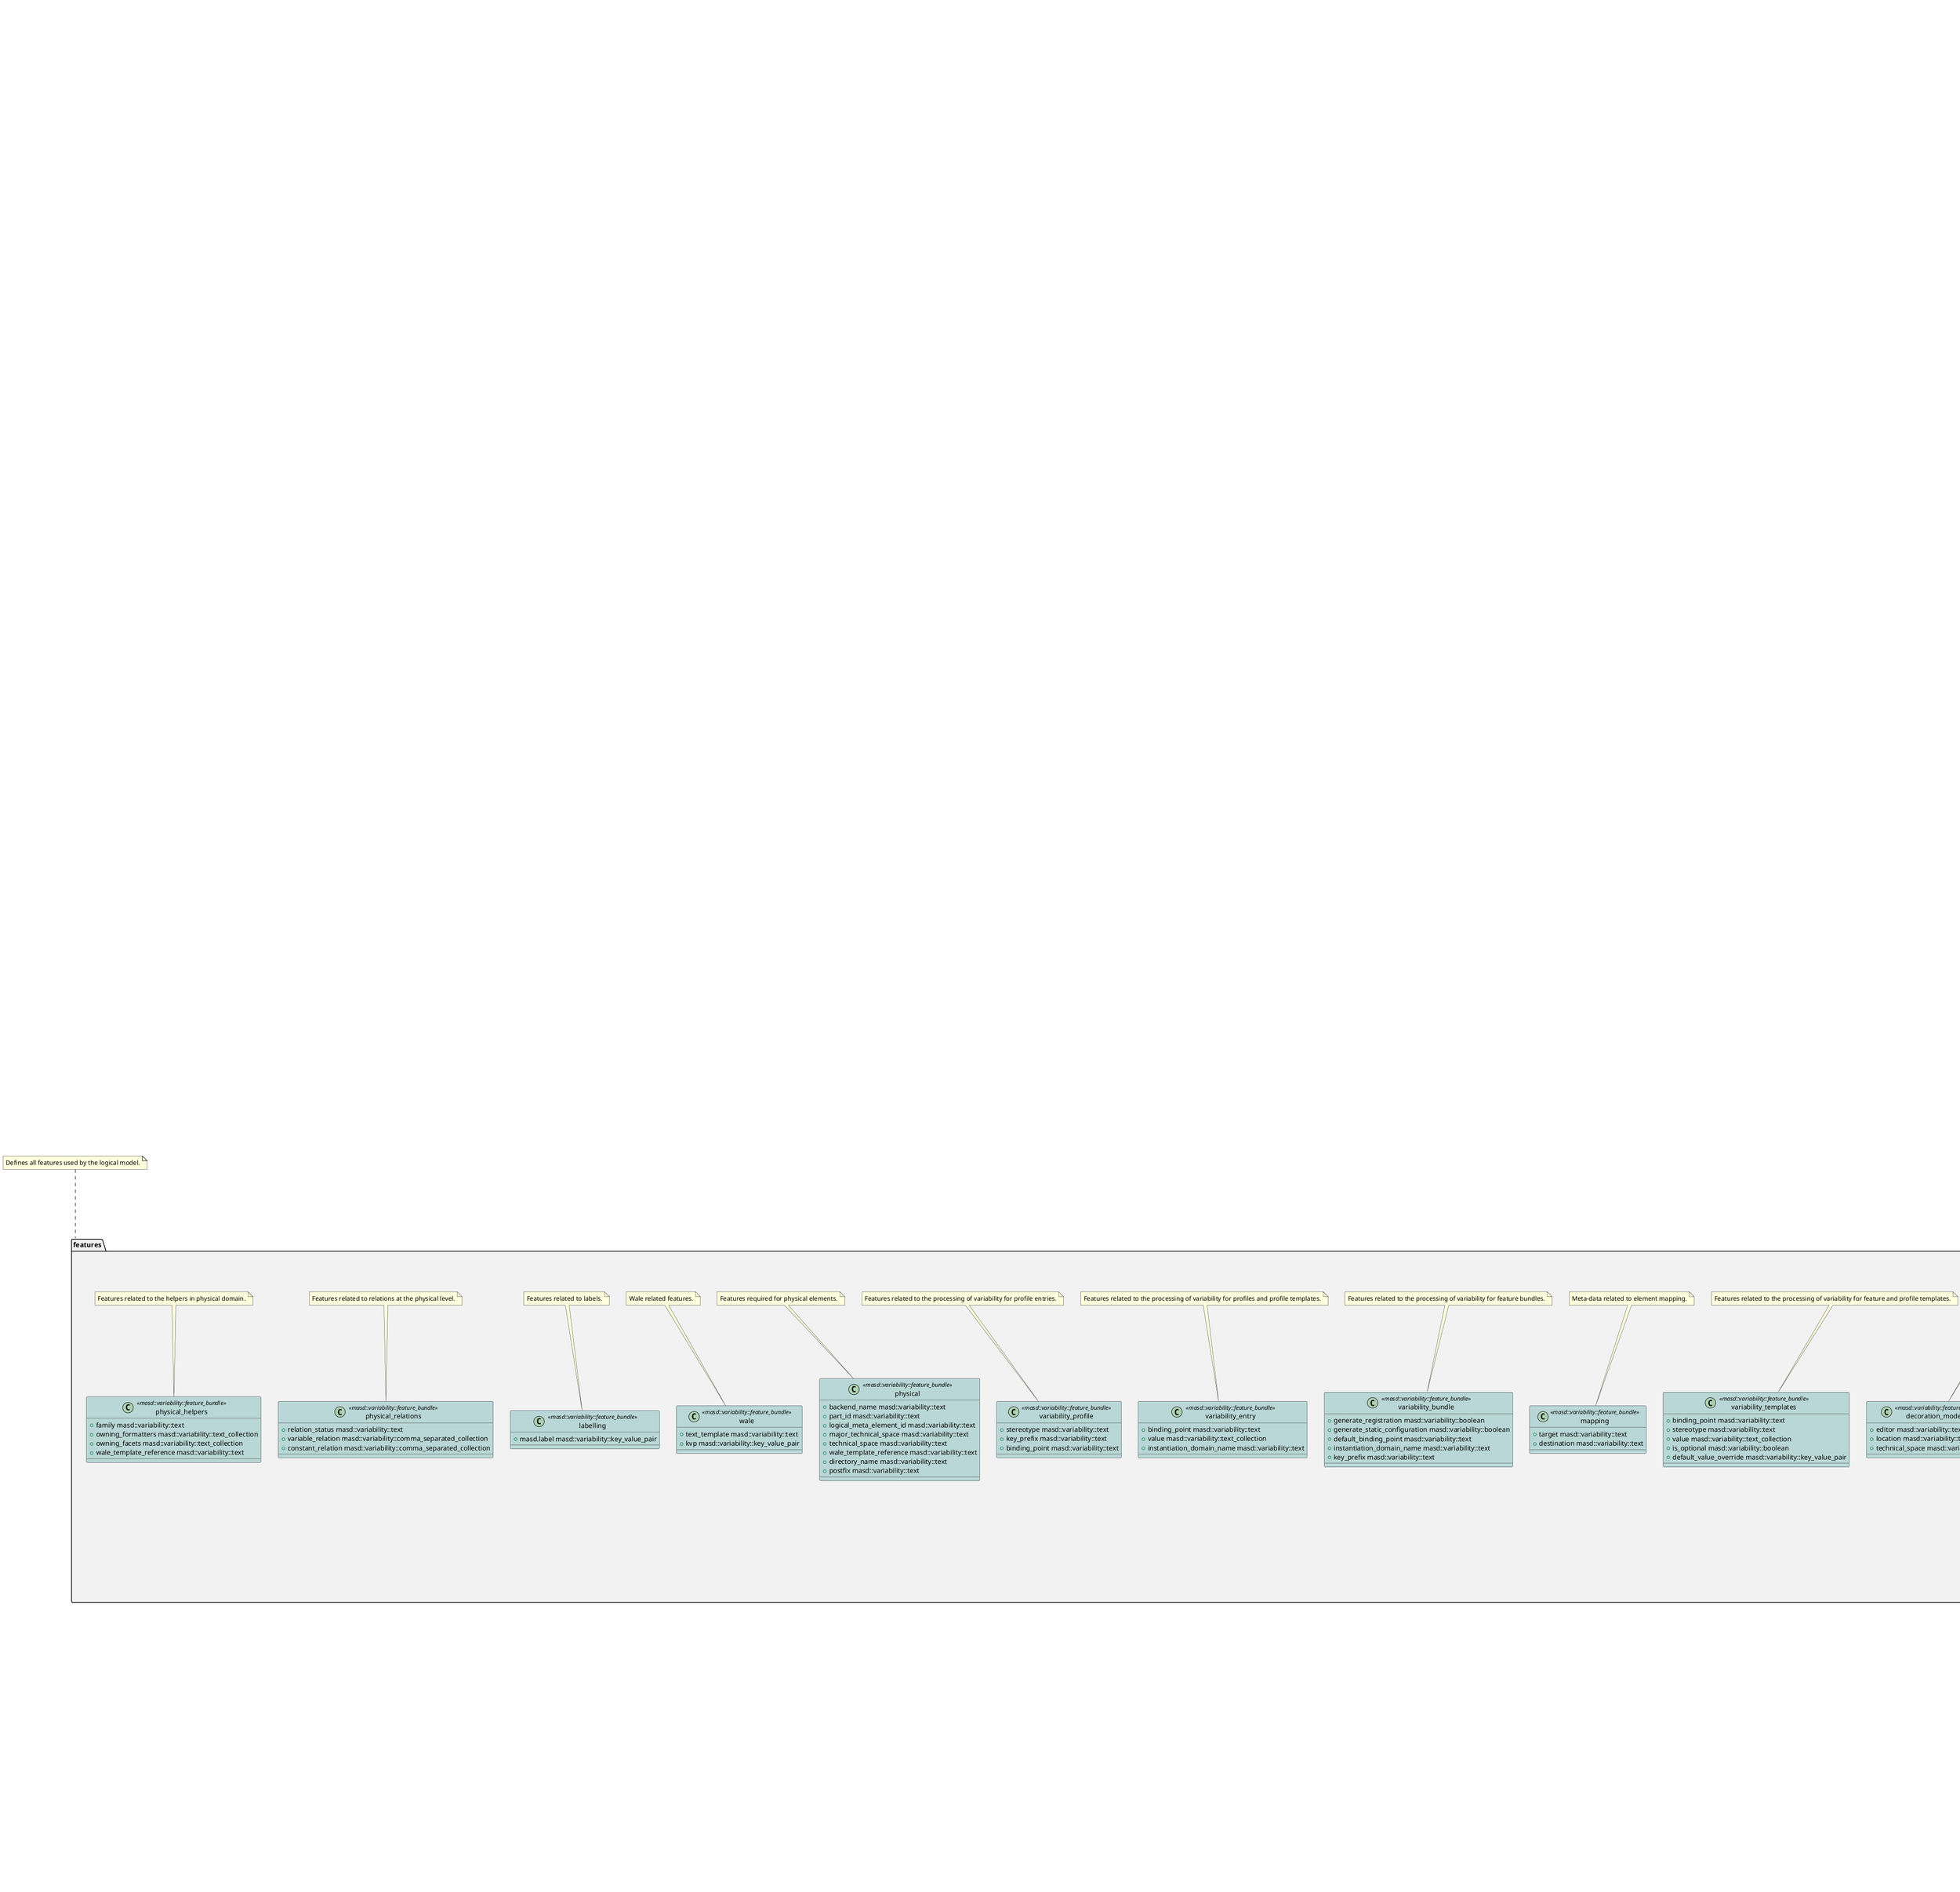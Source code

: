 @startuml
set namespaceSeparator ::
note as N1
The logcal model defines the core entities that live in the logical dimension of
MASD's conceptual model.

@section logical_0 Overview

The logical model strives to provide a technical-space agnostic element
representation, designed for code generation. Codec models are obtained via
frontends and transformed into "bare" logical models, at which point they can
enter its pipeline. Within it, they are processed until they form a cohesive
whole. They are then in a suitable state for code generation.

@section asset_1 Mission

The objectives of the logical model are:

- to represent all high-level entities that exist across a number of technical
  spaces used in software engineering. These entities are not necessarily
  limited to programming entities, though, of course, these form the core set of
  elements we're interested in. Additional entities such as build sytems and
  high-level patterns such as GoF and others are also captured.
- to provide the tooling required to combine multiple models together into a
  bigger model - called the merged model.
- to ensure the consistency of the merged model via validation rules (such as
  verifying that all types have a definitions, etc.).

UML representation:

\image html dogen.logical/modeling/dogen.logical.svg
end note

namespace entities #F2F2F2 {
    class attribute <<Documentable, Configurable, Nameable, Stereotypable>> #F7E5FF {
        +{field} unparsed_type std::string
        +{field} parsed_type identification::entities::logical_name_tree
        +{field} is_immutable bool
        +{field} is_fluent bool
        +{field} orm_properties boost::optional<orm::attribute_properties>
        +{field} member_variable_name std::string
        +{field} getter_setter_name std::string
    }

    note top of  attribute
        Represents an attribute in an object.
    end note

    class Nameable <<masd::object_template>> #E3B6F6 {
        +{field} name identification::entities::logical_name
    }

    note top of  Nameable
        Ability to have a name.
    end note

    class Documentable <<masd::object_template>> #E3B6F6 {
        +{field} documentation std::string
    }

    note top of  Documentable
        Ability to provide documentation.
    end note

    class Provenance <<masd::object_template>> #E3B6F6 {
        +{field} provenance identification::entities::codec_provenance
    }

    note top of  Provenance
        Details of the origin of this model element.
    end note

    class Containable <<masd::object_template>> #E3B6F6 {
        +{field} contained_by identification::entities::logical_id
        +{field} in_global_module bool
    }

    note top of  Containable
        The ability to be contained inside a module.
    end note

    class Stereotypable <<masd::object_template>> #E3B6F6 {
        +{field} stereotypes stereotypes
    }

    class MetaNameable <<masd::object_template>> #E3B6F6 {
        +{field} meta_name identification::entities::logical_meta_name
    }

    note top of  MetaNameable
        Ability to have a meta-name.
    end note

    class TechnicalSpaceRelationship <<masd::object_template>> #E3B6F6 {
        +{field} intrinsic_technical_space identification::entities::technical_space
    }

    class Configurable <<masd::object_template>> #E3B6F6 {
        +{field} configuration boost::shared_ptr<variability::entities::configuration>
    }

    note top of  Configurable
        Ability to have meta-data associated.
    end note

    class Labelable <<masd::object_template>> #E3B6F6 {
        +{field} labels std::list<identification::entities::label>
    }

    note top of  Labelable
        The ability to attach labels to an element.
    end note

    class Generatable <<masd::object_template>> #E3B6F6 {
        +{field} generability_status generability_status
    }

    class Element <<masd::object_template>> #E3B6F6 {
    }

    entities::Nameable <|-- entities::Element
    entities::Documentable <|-- entities::Element
    entities::Provenance <|-- entities::Element
    entities::Containable <|-- entities::Element
    entities::Stereotypable <|-- entities::Element
    entities::MetaNameable <|-- entities::Element
    entities::TechnicalSpaceRelationship <|-- entities::Element
    entities::Configurable <|-- entities::Element
    entities::Labelable <|-- entities::Element
    entities::Generatable <|-- entities::Element
    note top of  Element
        A unit of coding that can be code generated.

We define the Element object template purely to make our life easier
when creating the element class. It is not required for any other
purpose.
    end note

    class Stateful <<masd::object_template>> #E3B6F6 {
        +{field} all_attributes std::list<attribute>
        +{field} local_attributes std::list<attribute>
        +{field} inherited_attributes std::unordered_map<identification::entities::logical_name, std::list<attribute>>
        +{field} is_immutable bool
        +{field} is_fluent bool
    }

    note top of  Stateful
        Ability to have a state.
    end note

    class element <<masd::visitable, Element>> #F7E5FF {
        +{field} decoration std::unordered_map<identification::entities::technical_space, boost::optional<decoration::element_properties>>
        +{field} helper_properties std::list<helper_properties>
    }

    note top of  element
        Represents a generic logical construct.

An element is anything of interest in a problem domain which needs to be
expressed in code generation. It covers both types (objects, enumerations, etc),
meta-types (object templates) and non-types (modules and backend specific entities).
    end note

    class model <<Nameable, MetaNameable, Provenance>> #F7E5FF {
        +{field} references std::unordered_map<identification::entities::logical_name, identification::entities::model_type>
        +{field} leaves std::unordered_set<identification::entities::logical_name>
        +{field} root_module boost::shared_ptr<structural::module>
        +{field} input_technical_space identification::entities::technical_space
        +{field} output_technical_spaces std::list<identification::entities::technical_space>
        +{field} all_technical_spaces std::unordered_set<identification::entities::technical_space>
        +{field} orm_properties boost::optional<orm::model_properties>
        +{field} structural_elements structural::element_repository
        +{field} decoration_elements decoration::element_repository
        +{field} variability_elements variability::element_repository
        +{field} mapping_elements mapping::element_repository
        +{field} templating_elements templating::element_repository
        +{field} serialization_elements serialization::element_repository
        +{field} visual_studio_elements visual_studio::element_repository
        +{field} orm_elements orm::element_repository
        +{field} build_elements build::element_repository
        +{field} physical_elements physical::element_repository
        +{field} meta_names std::unordered_map<identification::entities::logical_meta_id, identification::entities::logical_meta_name>
        +{field} streaming_properties std::unordered_map<identification::entities::logical_id, streaming_properties>
        +{field} technical_space_version identification::entities::technical_space_version
        +{field} aspect_properties std::unordered_map<identification::entities::logical_id, aspect_properties>
        +{field} assistant_properties std::unordered_map<identification::entities::logical_id, assistant_properties>
    }

    note top of  model
        Intermediate representation of a masd model.
    end note

    class elements_traversal <<dogen::handcrafted::typeable::header_only>> #FFFACD {
    }

    class TraversalVisitor <<masd::object_template>> #E3B6F6 {
    }

    class Visitable <<masd::object_template>> #E3B6F6 {
        +{field} base_visitor boost::optional<identification::entities::logical_name>
        +{field} derived_visitor boost::optional<identification::entities::logical_name>
        +{field} is_visitation_root bool
        +{field} is_visitation_leaf bool
    }

    note top of  Visitable
        The ability to handle visitation.
    end note

    class Associatable <<masd::object_template>> #E3B6F6 {
        +{field} transparent_associations std::list<identification::entities::logical_name>
        +{field} opaque_associations std::list<identification::entities::logical_name>
        +{field} associative_container_keys std::list<identification::entities::logical_name>
        +{field} manual_associations manual_associations
    }

    note top of  Associatable
        The element has the ability to associate itself with other elements.
    end note

    class Generalizable <<masd::object_template>> #E3B6F6 {
        +{field} is_parent bool
        +{field} is_child bool
        +{field} is_leaf bool
        +{field} is_final bool
        +{field} is_final_requested boost::optional<bool>
        +{field} is_abstract bool
        +{field} in_inheritance_relationship bool
        +{field} root_parents std::list<identification::entities::logical_name>
        +{field} parents std::list<identification::entities::logical_name>
        +{field} leaves std::list<identification::entities::logical_name>
        +{field} type_registrar boost::optional<identification::entities::logical_name>
    }

    note top of  Generalizable
        The element has the ability to be part of a generalization relationship.
    end note

    class Relatable <<masd::object_template>> #E3B6F6 {
    }

    entities::Containable <|-- entities::Relatable
    entities::Visitable <|-- entities::Relatable
    entities::Associatable <|-- entities::Relatable
    entities::Generalizable <|-- entities::Relatable
    note top of  Relatable
        Element has the ability to have relationships with other elements.
    end note

    class manual_associations #F7E5FF {
        +{field} aggregation std::list<identification::entities::logical_name>
        +{field} composition std::list<identification::entities::logical_name>
        +{field} association std::list<identification::entities::logical_name>
    }

    note top of  manual_associations
        Stores the set of associations between this element and other elements of this
model. These have been added manually to the model.
    end note

    class Parameterisable <<masd::object_template>> #E3B6F6 {
        +{field} type_parameters type_parameters
    }

    class type_parameters #F7E5FF {
        +{field} variable_number_of_parameters bool
        +{field} count unsigned int
        +{field} always_in_heap bool
    }

    enum static_stereotypes <<masd::enumeration>> #F2DAFD {
        +{field} fluent
        +{field} immutable
        +{field} visitable
        +{field} structural_object
        +{field} structural_object_template
        +{field} structural_exception
        +{field} structural_primitive
        +{field} structural_enumeration
        +{field} structural_module
        +{field} structural_builtin
        +{field} structural_entry_point
        +{field} structural_assistant
        +{field} orm_object
        +{field} orm_value
        +{field} decoration_modeline_group
        +{field} decoration_modeline
        +{field} decoration_generation_marker
        +{field} decoration_licence
        +{field} variability_profile
        +{field} variability_profile_template
        +{field} variability_feature_bundle
        +{field} variability_feature_template_bundle
        +{field} variability_initializer
        +{field} mapping_fixed_mappable
        +{field} mapping_extensible_mappable
        +{field} templating_logic_less_template
        +{field} serialization_type_registrar
        +{field} visual_studio_solution
        +{field} visual_studio_project
        +{field} visual_studio_msbuild_targets
        +{field} orm_common_odb_options
        +{field} build_cmakelists
        +{field} physical_backend
        +{field} physical_facet
        +{field} physical_archetype
        +{field} physical_archetype_kind
        +{field} physical_part
        +{field} physical_helper
    }

    note top of  static_stereotypes
        Lists all stereotypes defined in the masd UML profile.
    end note

    class input_model_set #F7E5FF {
        +{field} target model
        +{field} references std::list<model>
        +{field} fixed_mappings std::unordered_map<std::string, std::string>
    }

    note top of  input_model_set
        Represents a set of related logical models used as an input to the logical model chains.
    end note

    class Container <<masd::object_template>> #E3B6F6 {
        +{field} contains std::list<identification::entities::logical_id>
    }

    note top of  Container
        Has the ability to contain other elements.
    end note

    namespace decoration #F2F2F2 {
        class licence <<logical::meta_element>> #F7E5FF {
            +{field} short_form std::string
            +{field} long_form std::string
        }

        note top of  licence
            Represents legal licence for software projects.
        end note

        class modeline_group <<logical::meta_element, Container>> #F7E5FF {
            +{field} modelines std::list<boost::shared_ptr<modeline>>
        }

        note top of  modeline_group
            Group of modelines, logically associated.

For example, one may choose to have a set of modelines for @e emacs , or for
@e vi, etc.
        end note

        class modeline <<logical::meta_element>> #F7E5FF {
            +{field} editor editor
            +{field} location modeline_location
            +{field} fields std::list<modeline_field>
            +{field} technical_space identification::entities::technical_space
        }

        note top of  modeline
            Groups all the fields representing editor variables for emacs, vi, etc.

A field is a key-value pair (KVP), where name is the first element and its value
the second.

Example: -*- mode: c++; tab-width: 4; indent-tabs-mode: nil; c-basic-offset: 4 -*-

In this particular case, both prefix and postfix are @e -*-; @e mode is the first
field name and its value is @e c++; the KVP separator is @e : and the field
separator is @e ;.
        end note

        enum editor <<masd::enumeration, dogen::convertible>> #F2DAFD {
            +{field} emacs
            +{field} vi
            +{field} vim
            +{field} ex
        }

        note top of  editor
            Supported editors for modelines.
        end note

        class modeline_field #F7E5FF {
            +{field} name std::string
            +{field} value std::string
        }

        enum modeline_location <<masd::enumeration, dogen::convertible>> #F2DAFD {
            +{field} top
            +{field} bottom
        }

        note top of  modeline_location
            Location in the file to place the modeline.
        end note

        class generation_marker <<logical::meta_element>> #F7E5FF {
            +{field} add_date_time bool
            +{field} add_dogen_version bool
            +{field} add_model_to_text_transform_details bool
            +{field} add_warning bool
            +{field} add_origin_sha1_hash bool
            +{field} message std::string
        }

        note top of  generation_marker
            Properties of the "generation marker" to add to generated files.

These are also known as "location strings".
        end note

        class element_properties #F7E5FF {
            +{field} preamble std::string
            +{field} postamble std::string
        }

        note top of  element_properties
            Decoration for this element.
        end note

        class element_repository #F7E5FF {
            +{field} modeline_groups std::unordered_map<identification::entities::logical_id, boost::shared_ptr<modeline_group>>
            +{field} modelines std::unordered_map<identification::entities::logical_id, boost::shared_ptr<modeline>>
            +{field} licences std::unordered_map<identification::entities::logical_id, boost::shared_ptr<licence>>
            +{field} generation_markers std::unordered_map<identification::entities::logical_id, boost::shared_ptr<generation_marker>>
        }

    }

    note top of  decoration
        Houses all of the meta-modeling elements and
properties related to decorations.
    end note

    class meta_element <<masd::variability::profile>> #DDECEC {
        +{field} masd.generalization.parent
    }

    namespace variability #F2F2F2 {
        class abstract_feature <<Documentable, Configurable, Nameable>> #F7E5FF {
            +{field} original_key std::string
            +{field} key std::string
            +{field} identifiable_key std::string
            +{field} unparsed_type std::string
            +{field} mapped_type std::string
            +{field} parsed_type identification::entities::logical_name_tree
            +{field} default_value std::string
            +{field} value_type variability::entities::value_type
            +{field} binding_point boost::optional<variability::entities::binding_point>
            +{field} is_optional bool
            +{field} requires_optionality bool
        }

        note top of  abstract_feature
            Contains all of the common attributes between features and feature templates.
        end note

        class feature_template #F7E5FF {
            +{field} default_value_overrides std::list<default_value_override>
        }

        entities::variability::abstract_feature <|-- entities::variability::feature_template
        note top of  feature_template
            Represents a feature template in variability space.

Feature templates are expanded into features within the variability model.
        end note

        class initializer <<logical::meta_element>> #F7E5FF {
            +{field} feature_template_bundles std::list<identification::entities::logical_name>
            +{field} feature_bundles std::list<identification::entities::logical_name>
        }

        note top of  initializer
            Responsible for initialising features and feature templates.
        end note

        class element_repository #F7E5FF {
            +{field} profile_templates std::unordered_map<identification::entities::logical_id, boost::shared_ptr<profile_template>>
            +{field} profiles std::unordered_map<identification::entities::logical_id, boost::shared_ptr<profile>>
            +{field} feature_template_bundles std::unordered_map<identification::entities::logical_id, boost::shared_ptr<feature_template_bundle>>
            +{field} feature_bundles std::unordered_map<identification::entities::logical_id, boost::shared_ptr<feature_bundle>>
            +{field} initializer boost::shared_ptr<initializer>
        }

        class abstract_bundle <<logical::meta_element, Associatable>> #F7E5FF {
            +{field} key_prefix std::string
            +{field} generate_registration bool
            +{field} generate_static_configuration bool
            +{field} requires_manual_default_constructor bool
            +{field} default_binding_point boost::optional<variability::entities::binding_point>
        }

        note top of  abstract_bundle
            A feature template bundle represents an aggregation of feature templates in a
model.

The feature templates should be "semantically related", that is, belong to a related
topic. A feature template bundle is used by code generation to generate
infrastructural code to ease the creation and subsequent processing of features.

Generated code comprises of two aspects:

@li the registration of the feature template for the dynamic part of the processing;
@li the generation of a static configuration class to  represent the feature once
 read out from the dynamic configuration - if requested.
        end note

        class feature_bundle #F7E5FF {
            +{field} features std::list<feature>
        }

        entities::variability::abstract_bundle <|-- entities::variability::feature_bundle
        note top of  feature_bundle
            A feature bundle represents an aggregation of features in a model.

The features should be "semantically related", that is, belong to a related
topic. A feature bundle is used by code generation to generate infrastructural code
to ease the creation and subsequent processing of features.

Generated code comprises of two aspects:

@li the registration of the feature for the dynamic part of the processing;
@li the generation of a static configuration class to  represent the feature once
 read out from the dynamic configuration.

Both of these aspects are optional, but at least one must be chosen.
        end note

        class feature #F7E5FF {
        }

        entities::variability::abstract_feature <|-- entities::variability::feature
        note top of  feature
            Represents a feature in variability space.
        end note

        class feature_template_bundle #F7E5FF {
            +{field} feature_templates std::list<feature_template>
            +{field} instantiation_domain_name std::string
        }

        entities::variability::abstract_bundle <|-- entities::variability::feature_template_bundle
        note top of  feature_template_bundle
            A feature template bundle represents an aggregation of feature templates in a
model.

The feature templates should be "semantically related", that is, belong to a related
topic. A feature template bundle is used by code generation to generate
infrastructural code to ease the creation and subsequent processing of features.

Generated code comprises of two aspects:

@li the registration of the feature template for the dynamic part of the processing;
@li the generation of a static configuration class to  represent the feature once
 read out from the dynamic configuration.

Both of these aspects are optional, but at least one must be chosen.
        end note

        class abstract_profile <<logical::meta_element>> #F7E5FF {
            +{field} stereotype std::string
            +{field} parents std::list<identification::entities::logical_name>
            +{field} key_prefix std::string
        }

        class profile_template #F7E5FF {
            +{field} entries std::list<profile_template_entry>
        }

        entities::variability::abstract_profile <|-- entities::variability::profile_template
        class profile #F7E5FF {
            +{field} entries std::list<profile_entry>
            +{field} binding_point std::string
        }

        entities::variability::abstract_profile <|-- entities::variability::profile
        note top of  profile
            Represents a profile from the variability subsystem.
        end note

        class abstract_profile_entry <<Documentable, Configurable, Nameable>> #F7E5FF {
            +{field} original_key std::string
            +{field} key std::string
            +{field} value std::list<std::string>
        }

        class profile_entry #F7E5FF {
        }

        entities::variability::abstract_profile_entry <|-- entities::variability::profile_entry
        class profile_template_entry #F7E5FF {
            +{field} instantiation_domain_name std::string
        }

        entities::variability::abstract_profile_entry <|-- entities::variability::profile_template_entry
        class default_value_override #F7E5FF {
            +{field} key_ends_with std::string
            +{field} default_value std::string
        }

    }

    note top of  variability
        Houses all of the meta-modeling elements related to variability.

There are two "kinds" of entities in this namespace:

@li those that are used to model the data required to code-generate
dogen's implementation of variability. That is to say, none of these
elements are directly involved in the processing of variability model
data (i.e. the current user model we are processing), but instead they
generate code that injects variability data once compiled and
integrated into dogen. These types setup the geometry of variability
space: feature bundle and feature bundle templates and related
types.

@li those that inject variability data as part of the processing of
the current user model. These types are responsible for instantiating
configurations, within the prevailing geometry of variability
space. Example: profile and profile templates.

Now, it is a bit confusing how variability interacts with the
variability meta-model elements, and it may appear that we repat
ourselves quite a bit when declaring the variability feature
bundles. This is a consequence of the two types of uses for
variability types described above. Lets explore this in more detail.

In general, we tend to declare (register) features and create the
static configuration in the same place. This works for almost all
cases because we normally declare the features where we consume
them. Profiles are _different_: a profile is making use of a feature
declared for a feature (simplifying somewhat). That is, at run time, a
profile is the instantiation of a feature defined elsewhere. Remember
that features are nothing more than a type system designed to give a
"strongly typed" feel to the meta-data. Profiles are just an
instantiation of those strong types.

In theory, profile meta-data should already exist and match exactly
what was defined for features; in practice there is a mismatch, and
this is due to how we modeled features and feature bundles: to avoid
repetition, we placed some features at the top-level and others in the
features themselves. This approach does not match the shape required
for profiles, so we need to redefine the bundle. However, of course,
we do not want to register the features this time around (after all,
they already exist) so we need to disable feature registration. In the
future we hope to simplify this by making the shapes align - though
perhaps it will have the underisable side-effect of hiding all of this
complexity.
    end note

    namespace orm #F2F2F2 {
        class model_properties <<Schemable, Caseable>> #F7E5FF {
            +{field} database_systems std::vector<database_system>
        }

        enum database_system <<masd::enumeration, dogen::hashable, dogen::convertible>> #F2DAFD {
            +{field} mysql
            +{field} postgresql
            +{field} oracle
            +{field} sql_server
            +{field} sqlite
        }

        enum letter_case <<masd::enumeration, dogen::convertible>> #F2DAFD {
            +{field} upper_case
            +{field} lower_case
        }

        class object_properties <<OrmElement>> #F7E5FF {
            +{field} table_name std::string
            +{field} is_value bool
            +{field} has_primary_key bool
        }

        class primitive_properties <<OrmElement, Overridable>> #F7E5FF {
        }

        class module_properties <<Schemable, Caseable>> #F7E5FF {
        }

        class attribute_properties <<Overridable, OdbPragmable>> #F7E5FF {
            +{field} column_name std::string
            +{field} is_primary_key bool
            +{field} is_nullable boost::optional<bool>
            +{field} is_composite bool
        }

        class Schemable <<masd::object_template>> #E3B6F6 {
            +{field} schema_name std::string
            +{field} capitalised_schema_name std::string
        }

        note top of  Schemable
            Model element can belong to a relational database schema.
        end note

        class Caseable <<masd::object_template>> #E3B6F6 {
            +{field} letter_case boost::optional<letter_case>
        }

        note top of  Caseable
            The model element supports configuration related to casing.
        end note

        class Mappeable <<masd::object_template>> #E3B6F6 {
            +{field} generate_mapping bool
        }

        class TypeMappable <<masd::object_template>> #E3B6F6 {
            +{field} type_mappings std::list<type_mapping>
        }

        class OdbPragmable <<masd::object_template>> #E3B6F6 {
            +{field} odb_pragmas std::list<std::string>
        }

        class OrmElement <<masd::object_template>> #E3B6F6 {
            +{field} odb_options odb_options
        }

        entities::orm::Schemable <|-- entities::orm::OrmElement
        entities::orm::Caseable <|-- entities::orm::OrmElement
        entities::orm::Mappeable <|-- entities::orm::OrmElement
        entities::orm::TypeMappable <|-- entities::orm::OrmElement
        entities::orm::OdbPragmable <|-- entities::orm::OrmElement
        class Overridable <<masd::object_template>> #E3B6F6 {
            +{field} type_overrides std::unordered_map<database_system, std::string>
        }

        class type_mapping #F7E5FF {
            +{field} source_type std::string
            +{field} destination_type std::string
            +{field} to_source_type std::string
            +{field} to_destination_type std::string
            +{field} database boost::optional<database_system>
        }

        class odb_options #F7E5FF {
            +{field} epilogue std::string
            +{field} include_regexes std::list<std::string>
            +{field} header_guard_prefix std::string
        }

        class common_odb_options <<logical::meta_element>> #F7E5FF {
            +{field} sql_name_case std::string
            +{field} databases std::list<std::string>
        }

        class element_repository #F7E5FF {
            +{field} common_odb_options std::unordered_map<identification::entities::logical_id, boost::shared_ptr<common_odb_options>>
        }

        class odb_targets #F7E5FF {
            +{field} main_target_name std::string
            +{field} common_odb_options std::string
            +{field} targets std::list<odb_target>
        }

        class odb_target #F7E5FF {
            +{field} name std::string
            +{field} comment std::string
            +{field} output_directory std::string
            +{field} types_file std::string
            +{field} move_parameters std::list<std::pair<std::string, std::string>>
            +{field} object_odb_options std::string
        }

    }

    note top of  orm
        Houses all of the properties related to ORM
support in Dogen.
    end note

    namespace structural #F2F2F2 {
        class object_template <<logical::meta_element, Stateful>> #F7E5FF {
            +{field} parents std::list<identification::entities::logical_name>
            +{field} is_child bool
        }

        note top of  object_template
            Represents a structural template for masd objects.
        end note

        class object <<logical::meta_element, Stateful, Relatable, Parameterisable, TechnicalSpaceProperties>> #F7E5FF {
            +{field} is_associative_container bool
            +{field} object_templates std::list<identification::entities::logical_name>
            +{field} provides_opaqueness bool
            +{field} can_be_primitive_underlier bool
            +{field} orm_properties boost::optional<dogen::logical::entities::orm::object_properties>
        }

        note top of  object
            Representation of the class notion in the OOP paradigm.

The @e object is equivalent to a meta-class, but we decided against this
name because all elements should also have the prefix meta - after all, logical
is ameta-model. Since the word class cannot be used in c++ to name types, we
decided instead to use the word object.
        end note

        class builtin <<logical::meta_element>> #F7E5FF {
            +{field} is_default_enumeration_type bool
            +{field} is_floating_point bool
            +{field} can_be_enumeration_underlier bool
            +{field} can_be_primitive_underlier bool
        }

        note top of  builtin
            Represents a value type that is built-in at the hardware level.
        end note

        class exception <<logical::meta_element>> #F7E5FF {
        }

        note top of  exception
            Represents an exception which can be thrown.
        end note

        class visitor <<logical::meta_element>> #F7E5FF {
            +{field} visits std::list<identification::entities::logical_name>
            +{field} parent boost::optional<identification::entities::logical_name>
        }

        class primitive <<logical::meta_element, TechnicalSpaceProperties>> #F7E5FF {
            +{field} is_nullable bool
            +{field} value_attribute attribute
            +{field} use_type_aliasing bool
            +{field} is_immutable bool
            +{field} orm_properties boost::optional<dogen::logical::entities::orm::primitive_properties>
        }

        note top of  primitive
            Defines an element created by the user to wrap another element, most likely a built-in.
        end note

        class module <<logical::meta_element, Container>> #F7E5FF {
            +{field} is_root bool
            +{field} is_global_module bool
            +{field} orm_properties boost::optional<dogen::logical::entities::orm::module_properties>
        }

        note top of  module
            Container for other logical elements.

Aggregates a group of logically related elements into a unit.
        end note

        class enumeration <<logical::meta_element>> #F7E5FF {
            +{field} underlying_element identification::entities::logical_name
            +{field} enumerators std::list<enumerator>
            +{field} use_implementation_defined_underlying_element bool
            +{field} use_implementation_defined_enumerator_values bool
            +{field} add_invalid_enumerator bool
        }

        note top of  enumeration
            Defines a bounded set of logically related values for a built-in type
or a string.
        end note

        class enumerator <<Documentable, Nameable, Configurable, Stereotypable>> #F7E5FF {
            +{field} value std::string
        }

        note top of  enumerator
            One of a set of valid values that an enumeration can assume.

The enumerator defines an element in the domain of the enumeration.
        end note

        class element_repository #F7E5FF {
            +{field} modules std::unordered_map<identification::entities::logical_id, boost::shared_ptr<module>>
            +{field} object_templates std::unordered_map<identification::entities::logical_id, boost::shared_ptr<object_template>>
            +{field} builtins std::unordered_map<identification::entities::logical_id, boost::shared_ptr<builtin>>
            +{field} enumerations std::unordered_map<identification::entities::logical_id, boost::shared_ptr<enumeration>>
            +{field} primitives std::unordered_map<identification::entities::logical_id, boost::shared_ptr<primitive>>
            +{field} objects std::unordered_map<identification::entities::logical_id, boost::shared_ptr<object>>
            +{field} exceptions std::unordered_map<identification::entities::logical_id, boost::shared_ptr<exception>>
            +{field} visitors std::unordered_map<identification::entities::logical_id, boost::shared_ptr<visitor>>
            +{field} entry_points std::unordered_map<identification::entities::logical_id, boost::shared_ptr<entry_point>>
            +{field} assistants std::unordered_map<identification::entities::logical_id, boost::shared_ptr<assistant>>
        }

        class entry_point <<logical::meta_element>> #F7E5FF {
        }

        note top of  entry_point
            Represents an entry point to a binary.
        end note

        class assistant <<logical::meta_element>> #F7E5FF {
        }

        note top of  assistant
            General type to provide helpers.
        end note

        class technical_space_properties #F7E5FF {
            +{field} requires_manual_default_constructor bool
            +{field} requires_manual_move_constructor bool
            +{field} requires_stream_manipulators bool
            +{field} requires_static_reference_equals bool
        }

        class TechnicalSpaceProperties <<masd::object_template>> #E3B6F6 {
            +{field} technical_space_properties technical_space_properties
        }

    }

    note top of  structural
        Houses all of the meta-modeling elements related
to structural modeling.
    end note

    namespace mapping #F2F2F2 {
        class extensible_mappable <<logical::meta_element>> #F7E5FF {
            +{field} destinations std::list<destination>
        }

        note top of  extensible_mappable
            A mappable meta-model element for the general purpose of mapping.

Mappables can be used to create a Platform Independent Model (PIM), which is then
mapped to concrete types to form a Platform Specific Model (PSM). Users can
extend the mappings as required.
        end note

        class element_repository #F7E5FF {
            +{field} extensible_mappables std::unordered_map<identification::entities::logical_id, boost::shared_ptr<extensible_mappable>>
            +{field} fixed_mappables std::unordered_map<identification::entities::logical_id, boost::shared_ptr<fixed_mappable>>
        }

        class destination #F7E5FF {
            +{field} name identification::entities::logical_name
            +{field} technical_space identification::entities::technical_space
        }

        class fixed_mappable <<logical::meta_element>> #F7E5FF {
            +{field} destination std::string
        }

        note top of  fixed_mappable
            A mappable meta-model element for a special purpose.

At present, the only fixed mappables used by Dogen are related to the mapping of
variability types.
        end note

    }

    note top of  mapping
        Meta-model elements related to mapping domains.
    end note

    namespace templating #F2F2F2 {
        class logic_less_template <<logical::meta_element>> #F7E5FF {
            +{field} content std::string
        }

        note top of  logic_less_template
            Represents a logic-less template.

At present the system only supports wale templates.
        end note

        class element_repository #F7E5FF {
            +{field} logic_less_templates std::unordered_map<identification::entities::logical_id, boost::shared_ptr<logic_less_template>>
        }

    }

    note top of  templating
        Meta-model elements related to templating .
    end note

    namespace serialization #F2F2F2 {
        class type_registrar <<logical::meta_element>> #F7E5FF {
            +{field} leaves std::list<identification::entities::logical_name>
            +{field} registrar_dependencies std::list<identification::entities::logical_name>
        }

        note top of  type_registrar
            Responsible for registering types for serialisation purposes.

Certain libraries in certain technical spaces - such as Boost Serialisation, in C++ -
require types that are in an inheritance relationship to be made known to the
serialisation infrastructure in order for the deserialisation of base and derived
types to work. The type registrar is aware of all types with such requirements and
generates the registration code as needed.
        end note

        class element_repository #F7E5FF {
            +{field} type_registrars std::unordered_map<identification::entities::logical_id, boost::shared_ptr<type_registrar>>
        }

    }

    note top of  serialization
        Houses all of the meta-modeling elements related
to serialisation.
    end note

    namespace visual_studio #F2F2F2 {
        class project <<logical::meta_element, UniquelyIdentifiable>> #F7E5FF {
            +{field} type_guid std::string
            +{field} item_groups std::list<item_group>
            +{field} project_name std::string
        }

        note top of  project
            Represents a Visual Studio project.
        end note

        class element_repository #F7E5FF {
            +{field} solutions std::unordered_map<identification::entities::logical_id, boost::shared_ptr<solution>>
            +{field} projects std::unordered_map<identification::entities::logical_id, boost::shared_ptr<project>>
            +{field} msbuild_targets std::unordered_map<identification::entities::logical_id, boost::shared_ptr<msbuild_targets>>
        }

        class item_group #F7E5FF {
            +{field} items std::list<item>
        }

        note top of  item_group
            Represents an MSBuild ItemGroup.

Documented as follows: Contains a set of user-defined Item elements. Every item
used in a MSBuild project must be specified as a child of an ItemGroup element.
        end note

        class item #F7E5FF {
            +{field} name std::string
            +{field} include std::string
        }

        note top of  item
            Represents an MSBuild Item, used in Visual Studio projects.

Documentation:  Contains a user-defined item and its metadata. Every item that is
used in a MSBuild project must be specified as a child of an ItemGroup element.
        end note

        class solution <<logical::meta_element, UniquelyIdentifiable>> #F7E5FF {
            +{field} project_persistence_blocks std::list<project_persistence_block>
        }

        class project_persistence_block <<UniquelyIdentifiable>> #F7E5FF {
            +{field} name std::string
            +{field} relative_path boost::filesystem::path
            +{field} type_guid std::string
        }

        class UniquelyIdentifiable <<masd::object_template>> #E3B6F6 {
            +{field} guid std::string
        }

        class msbuild_targets <<logical::meta_element>> #F7E5FF {
            +{field} odb_targets dogen::logical::entities::orm::odb_targets
        }

    }

    note top of  visual_studio
        Houses meta-model elements related to
build systems.
    end note

    namespace build #F2F2F2 {
        class element_repository #F7E5FF {
            +{field} cmakelists std::unordered_map<identification::entities::logical_id, boost::shared_ptr<cmakelists>>
        }

        class cmakelists <<logical::meta_element>> #F7E5FF {
            +{field} include_directory_path std::string
            +{field} source_directory_name std::string
            +{field} header_file_extension std::string
            +{field} implementation_file_extension std::string
            +{field} odb_targets dogen::logical::entities::orm::odb_targets
            +{field} tests_directory_name std::string
        }

        note top of  cmakelists
            Represents build CMakeLists files.
        end note

    }

    note top of  build
        Houses all of the meta-modeling elements related
to building, which don't have their own containing
namespace.
    end note

    namespace physical #F2F2F2 {
        class element_repository #F7E5FF {
            +{field} backends std::unordered_map<identification::entities::logical_id, boost::shared_ptr<backend>>
            +{field} facets std::unordered_map<identification::entities::logical_id, boost::shared_ptr<facet>>
            +{field} archetypes std::unordered_map<identification::entities::logical_id, boost::shared_ptr<archetype>>
            +{field} parts std::unordered_map<identification::entities::logical_id, boost::shared_ptr<part>>
            +{field} archetype_kinds std::unordered_map<identification::entities::logical_id, boost::shared_ptr<archetype_kind>>
            +{field} helpers std::unordered_map<identification::entities::logical_id, boost::shared_ptr<helper>>
        }

        class archetype <<logical::meta_element, PhysicalElement, HasTechnicalSpace>> #F7E5FF {
            +{field} facet_name std::string
            +{field} part_id std::string
            +{field} logical_meta_element_id identification::entities::logical_meta_id
            +{field} relations relations
            +{field} text_templating text_templating
            +{field} postfix std::string
        }

        note top of  archetype
            Represents an archetype within a facet.
        end note

        class backend <<logical::meta_element, PhysicalElement, Container, HasTechnicalSpace>> #F7E5FF {
            +{field} facets std::list<identification::entities::logical_name>
            +{field} parts std::list<identification::entities::logical_name>
            +{field} archetype_kinds std::list<identification::entities::logical_name>
            +{field} directory_name std::string
        }

        note top of  backend
            Represents a physical backend, targetting a major technical space such as C++ or C#.
        end note

        class facet <<logical::meta_element, PhysicalElement, Container>> #F7E5FF {
            +{field} archetypes std::list<identification::entities::logical_name>
            +{field} helpers std::list<identification::entities::logical_name>
            +{field} directory_name std::string
            +{field} postfix std::string
        }

        note top of  facet
            Represents a facet within a backend, such as type definitions.
        end note

        class part <<logical::meta_element, PhysicalElement>> #F7E5FF {
            +{field} external_modules_path_contribution std::string
            +{field} model_modules_path_contribution std::string
            +{field} facet_path_contribution std::string
            +{field} internal_modules_path_contribution std::string
            +{field} requires_relative_path bool
            +{field} archetypes std::list<identification::entities::logical_name>
            +{field} directory_name std::string
        }

        note top of  part
            Part whithin a backend.
        end note

        class archetype_kind <<logical::meta_element, PhysicalElement>> #F7E5FF {
            +{field} file_extension std::string
        }

        class PhysicalElement <<masd::object_template>> #E3B6F6 {
            +{field} id std::string
            +{field} major_technical_space identification::entities::technical_space
            +{field} meta_model_name std::string
            +{field} backend_name std::string
        }

        class variable_relation <<Urnable>> #F7E5FF {
            +{field} type std::string
        }

        class constant_relation <<Urnable, Labelable>> #F7E5FF {
            +{field} logical_model_element_id std::string
        }

        class Urnable <<masd::object_template>> #E3B6F6 {
            +{field} original_urn std::string
        }

        class hard_coded_relation #F7E5FF {
            +{field} value std::string
        }

        class relations #F7E5FF {
            +{field} status std::string
            +{field} constant std::list<constant_relation>
            +{field} variable std::list<variable_relation>
            +{field} hard_coded std::list<hard_coded_relation>
        }

        class text_templating <<Configurable>> #F7E5FF {
            +{field} stitch_template_content std::string
            +{field} wale_template boost::optional<identification::entities::logical_name>
            +{field} wale_template_content std::string
            +{field} rendered_stitch_template std::string
            +{field} relations relations
        }

        note top of  text_templating
            Contains all the properties related to the generation of archetypes themselves.
        end note

        class HasTechnicalSpace <<masd::object_template>> #E3B6F6 {
            +{field} technical_space std::string
        }

        class helper <<logical::meta_element, PhysicalElement>> #F7E5FF {
            +{field} part_id std::string
            +{field} facet_name std::string
            +{field} family std::string
            +{field} owning_formatters std::list<std::string>
            +{field} owning_facets std::list<std::string>
            +{field} helper_name std::string
            +{field} text_templating text_templating
            +{field} relations relations
        }

    }

    note top of  physical
        Logical representation of elements in the physical dimension.
    end note

    class output_model_set <<Nameable>> #F7E5FF {
        +{field} models std::list<model>
    }

    note top of  output_model_set
        Represents a set of related logical models produced as ouput of the logical model chains.
    end note

    enum generability_status <<masd::enumeration>> #F2DAFD {
        +{field} non_generatable_source
        +{field} generation_not_expected
        +{field} non_generatable_state
        +{field} generation_disabled
        +{field} generation_ignored
        +{field} generatable
    }

    note top of  generability_status
        The status of this element with regards to generability.
    end note

    class stereotypes #F7E5FF {
        +{field} static_stereotypes std::list<static_stereotypes>
        +{field} dynamic_stereotypes std::list<identification::entities::stereotype>
    }

    note top of  stereotypes
        Stereotype information associated with this element.
    end note

    class streaming_properties #F7E5FF {
        +{field} requires_quoting bool
        +{field} string_conversion_method std::string
        +{field} remove_unprintable_characters bool
    }

    class helper_properties #F7E5FF {
        +{field} current helper_descriptor
        +{field} direct_descendants std::list<helper_descriptor>
        +{field} in_inheritance_relationship bool
    }

    class helper_descriptor #F7E5FF {
        +{field} family std::string
        +{field} namespaces std::list<std::string>
        +{field} name_identifiable std::string
        +{field} name_qualified std::string
        +{field} name_tree_qualified std::string
        +{field} name_tree_identifiable std::string
        +{field} streaming_properties boost::optional<streaming_properties>
        +{field} is_simple_type bool
        +{field} requires_hashing_helper bool
        +{field} is_circular_dependency bool
        +{field} is_pointer bool
    }

    class aspect_properties #F7E5FF {
        +{field} requires_static_reference_equals bool
    }

    class assistant_properties #F7E5FF {
        +{field} requires_assistance bool
        +{field} method_postfix std::string
    }

}

note top of  entities
    Entities that define the logical model.
end note

class traits <<dogen::handcrafted::typeable>> #FFFACD {
}

namespace transforms #F2F2F2 {
    class context <<dogen::typeable, dogen::pretty_printable>> #F7E5FF {
        +{field} compatibility_mode bool
        +{field} feature_model boost::shared_ptr<variability::entities::feature_model>
        +{field} physical_meta_model boost::shared_ptr<physical::entities::meta_model>
        +{field} mapping_repository boost::shared_ptr<helpers::mapping_set_repository>
        +{field} tracer boost::shared_ptr<tracing::tracer>
        +{field} activity_timestamp std::string
    }

    note top of  context
        Context for all logical transformations.

Contains all of the external data required for the transformations
to execute. It's not ideal to have a huge "global" class, with lots
of unrelated state; however, over time, we found that a number of
arguments were being supplied across the call graph, resulting in a
lot of repetitive code. The context gathers together all of these.
    end note

    class pre_assembly_chain <<dogen::handcrafted::typeable>> #FFFACD {
    }

    class model_production_chain <<dogen::handcrafted::typeable>> #FFFACD {
    }

    class assembly_chain <<dogen::handcrafted::typeable>> #FFFACD {
    }

    class post_assembly_chain <<dogen::handcrafted::typeable>> #FFFACD {
    }

    class merge_transform <<dogen::handcrafted::typeable>> #FFFACD {
    }

    class modules_transform <<dogen::handcrafted::typeable>> #FFFACD {
    }

    class origin_transform <<dogen::handcrafted::typeable>> #FFFACD {
    }

    class technical_space_transform <<dogen::handcrafted::typeable>> #FFFACD {
    }

    class type_params_transform <<dogen::handcrafted::typeable>> #FFFACD {
    }

    class parsing_transform <<dogen::handcrafted::typeable>> #FFFACD {
    }

    class primitives_transform <<dogen::handcrafted::typeable>> #FFFACD {
    }

    class generalization_transform <<dogen::handcrafted::typeable>> #FFFACD {
    }

    class stereotypes_transform <<dogen::handcrafted::typeable>> #FFFACD {
    }

    class object_templates_transform <<dogen::handcrafted::typeable>> #FFFACD {
    }

    class global_module_transform <<dogen::handcrafted::typeable>> #FFFACD {
    }

    class orm_transform <<dogen::handcrafted::typeable>> #FFFACD {
    }

    class resolver_transform <<dogen::handcrafted::typeable>> #FFFACD {
    }

    class attributes_transform <<dogen::handcrafted::typeable>> #FFFACD {
    }

    class associations_transform <<dogen::handcrafted::typeable>> #FFFACD {
    }

    class transformation_error <<masd::exception>> #E8C2F8 {
    }

    note top of  transformation_error
        An error occurred whilst applying a transformation.
    end note

    class enumerations_transform <<dogen::handcrafted::typeable>> #FFFACD {
    }

    class extensible_mapping_transform <<dogen::handcrafted::typeable>> #FFFACD {
    }

    class meta_naming_transform <<dogen::handcrafted::typeable>> #FFFACD {
    }

    class modelines_transform <<dogen::handcrafted::typeable>> #FFFACD {
    }

    class containment_transform <<dogen::handcrafted::typeable>> #FFFACD {
    }

    class variability_features_transform <<dogen::handcrafted::typeable>> #FFFACD {
    }

    class mapping_elements_transform <<dogen::handcrafted::typeable>> #FFFACD {
    }

    class type_registrar_transform <<dogen::handcrafted::typeable>> #FFFACD {
    }

    class visual_studio_transform <<dogen::handcrafted::typeable>> #FFFACD {
    }

    class visual_studio_project_type_transform <<dogen::handcrafted::typeable>> #FFFACD {
    }

    class odb_options_transform <<dogen::handcrafted::typeable>> #FFFACD {
    }

    class variability_profiles_chain <<dogen::handcrafted::typeable>> #FFFACD {
    }

    class dynamic_stereotypes_transform <<dogen::handcrafted::typeable>> #FFFACD {
    }

    class variability_profiles_transform <<dogen::handcrafted::typeable>> #FFFACD {
    }

    class physical_entities_transform <<dogen::handcrafted::typeable>> #FFFACD {
    }

    class template_rendering_transform <<dogen::handcrafted::typeable>> #FFFACD {
    }

    class decoration_transform <<dogen::handcrafted::typeable>> #FFFACD {
    }

    class all_technical_spaces_transform <<dogen::handcrafted::typeable>> #FFFACD {
    }

    class labelling_transform <<dogen::handcrafted::typeable>> #FFFACD {
    }

    class generability_transform <<dogen::handcrafted::typeable>> #FFFACD {
    }

    class streaming_properties_transform <<dogen::handcrafted::typeable>> #FFFACD {
    }

    class technical_space_properties_transform <<dogen::handcrafted::typeable>> #FFFACD {
    }

    class helper_properties_transform <<dogen::handcrafted::typeable>> #FFFACD {
    }

    class aspect_properties_transform <<dogen::handcrafted::typeable>> #FFFACD {
    }

    class assistant_properties_transform <<dogen::handcrafted::typeable>> #FFFACD {
    }

}

note top of  transforms
    Houses all of the transformations supported by logical.
end note

namespace helpers #F2F2F2 {
    class decomposition_result #F7E5FF {
        +{field} names std::list<std::pair<identification::entities::logical_id, identification::entities::logical_name>>
        +{field} meta_names std::list<std::pair<identification::entities::logical_id, identification::entities::logical_meta_name>>
        +{field} name_trees std::list<std::pair<identification::entities::logical_id, identification::entities::logical_name_tree>>
    }

    class decomposer <<dogen::handcrafted::typeable>> #FFFACD {
    }

    class post_assembly_validator <<dogen::handcrafted::typeable>> #FFFACD {
    }

    class validation_error <<masd::exception>> #E8C2F8 {
    }

    note top of  validation_error
        An error occurred during validation.
    end note

    class pre_assembly_validator <<dogen::handcrafted::typeable>> #FFFACD {
    }

    class indices #F7E5FF {
        +{field} objects_always_in_heap std::unordered_set<identification::entities::logical_id>
        +{field} elements_referable_by_attributes std::unordered_set<identification::entities::logical_id>
        +{field} primitive_underliers std::unordered_set<identification::entities::logical_id>
        +{field} enumeration_underliers std::unordered_set<identification::entities::logical_id>
        +{field} abstract_elements std::unordered_set<identification::entities::logical_id>
    }

    class indexing_error <<masd::exception>> #E8C2F8 {
    }

    note top of  indexing_error
        A fatal error has occurred while indexing.
    end note

    class indexer <<dogen::handcrafted::typeable>> #FFFACD {
    }

    class resolver <<dogen::handcrafted::typeable>> #FFFACD {
    }

    class resolution_error <<masd::exception>> #E8C2F8 {
    }

    note top of  resolution_error
        An error occurred while trying to resolve a type.
    end note

    class mapping_error <<masd::exception>> #E8C2F8 {
    }

    note top of  mapping_error
        An error has occurred while mapping element names.
    end note

    class mapper <<dogen::handcrafted::typeable>> #FFFACD {
    }

    class mapping_context #F7E5FF {
        +{field} translations std::unordered_map<identification::entities::logical_id, identification::entities::logical_name>
        +{field} erasures std::unordered_set<identification::entities::logical_id>
        +{field} codecs std::unordered_map<identification::entities::logical_id, identification::entities::logical_name>
    }

    class mapping_set #F7E5FF {
        +{field} name std::string
        +{field} by_agnostic_id std::unordered_map<identification::entities::technical_space, std::unordered_map<identification::entities::logical_id, identification::entities::logical_name>>
        +{field} erasures_by_technical_space std::unordered_map<identification::entities::technical_space, std::unordered_set<identification::entities::logical_id>>
    }

    note top of  mapping_set
        Consistent unit of mapping that can be used to translate a model from one technical
space to another.
    end note

    class mapping_set_repository #F7E5FF {
        +{field} default_mapping_set mapping_set
        +{field} by_name std::unordered_map<std::string, mapping_set>
    }

    note top of  mapping_set_repository
        Stores all available mapping sets.
    end note

    class mappings_validator <<dogen::handcrafted::typeable>> #FFFACD {
    }

    class mapping #F7E5FF {
        +{field} agnostic_id identification::entities::logical_id
        +{field} by_technical_space std::unordered_map<identification::entities::technical_space, mapping_value>
    }

    note top of  mapping
        Stores the mapping of a key (the element id) to its values, organised by technical
space.
    end note

    class mapping_value #F7E5FF {
        +{field} mapping_action mapping_actions
        +{field} default_name boost::optional<identification::entities::logical_name>
    }

    note top of  mapping_value
        Value of a mapping.
    end note

    enum mapping_actions <<masd::enumeration>> #F2DAFD {
        +{field} translate
        +{field} erase
    }

    class visual_studio_project_type_mapper <<dogen::handcrafted::typeable>> #FFFACD {
    }

    class profile_adapter <<dogen::handcrafted::typeable>> #FFFACD {
    }

    class configuration_model_set_adapter <<dogen::handcrafted::typeable>> #FFFACD {
    }

    class adaptation_exception <<masd::exception>> #E8C2F8 {
    }

    class decoration_repository #F7E5FF {
        +{field} modelines_by_modeline_group_by_technical_space std::unordered_map<identification::entities::logical_id, std::unordered_map<identification::entities::technical_space, boost::shared_ptr<logical::entities::decoration::modeline>>>
        +{field} licences_by_name std::unordered_map<identification::entities::logical_id, boost::shared_ptr<logical::entities::decoration::licence>>
        +{field} generation_markers_by_name std::unordered_map<identification::entities::logical_id, boost::shared_ptr<logical::entities::decoration::generation_marker>>
    }

    class decoration_repository_factory <<dogen::handcrafted::typeable>> #FFFACD {
    }

    class decoration_configuration #F7E5FF {
        +{field} enabled boost::optional<bool>
        +{field} copyright_notices std::list<std::string>
        +{field} licence_name identification::entities::logical_id
        +{field} modeline_group_name identification::entities::logical_id
        +{field} marker_name identification::entities::logical_id
    }

    class decoration_configuration_factory <<dogen::handcrafted::typeable>> #FFFACD {
    }

    class decoration_factory <<dogen::handcrafted::typeable>> #FFFACD {
    }

    class stereotypes_helper <<dogen::handcrafted::typeable>> #FFFACD {
    }

    class building_error <<masd::exception>> #E8C2F8 {
    }

    note top of  building_error
        An error has occurred in a factory.
    end note

}

namespace features #F2F2F2 {
    class type_parameters <<masd::variability::feature_bundle>> #BAD7D7 {
        +{field} variable_number_of_parameters masd::variability::boolean
        +{field} count masd::variability::number
        +{field} always_in_heap masd::variability::boolean
    }

    note top of  type_parameters
        Parameters to configure generic types.
    end note

    class initializer <<masd::variability::initializer>> #A9CDCD {
    }

    class enumeration <<masd::variability::feature_bundle>> #BAD7D7 {
        +{field} use_implementation_defined_underlying_element masd::variability::boolean
        +{field} underlying_element masd::variability::text
        +{field} use_implementation_defined_enumerator_values masd::variability::boolean
        +{field} add_invalid_enumerator masd::variability::boolean
    }

    note top of  enumeration
        Parameters related to enumerations.
    end note

    class enumerator <<masd::variability::feature_bundle>> #BAD7D7 {
        +{field} value masd::variability::text
    }

    note top of  enumerator
        Parameters related to enumerators.
    end note

    class generalization <<masd::variability::feature_bundle>> #BAD7D7 {
        +{field} is_final masd::variability::boolean
        +{field} parent masd::variability::text
    }

    note top of  generalization
        Features related to the generalization relationship.
    end note

    class origin <<masd::variability::feature_bundle>> #BAD7D7 {
        +{field} masd.codec.is_proxy_model masd::variability::boolean
    }

    note top of  origin
        Features related to the origin of the model.
    end note

    class output_technical_space <<masd::variability::feature_bundle>> #BAD7D7 {
        +{field} output_technical_space masd::variability::text_collection
    }

    note top of  output_technical_space
        Features related to the output technical space.
    end note

    class primitive <<masd::variability::feature_bundle>> #BAD7D7 {
        +{field} underlying_element masd::variability::text
        +{field} is_nullable masd::variability::boolean
        +{field} use_type_aliasing masd::variability::boolean
    }

    note top of  primitive
        Features related to primitive elements.
    end note

    class orm <<masd::variability::feature_bundle>> #BAD7D7 {
        +{field} database_system masd::variability::text_collection
        +{field} table_name masd::variability::text
        +{field} schema_name masd::variability::text
        +{field} is_primary_key masd::variability::boolean
        +{field} column_name masd::variability::text
        +{field} is_nullable masd::variability::boolean
        +{field} is_composite masd::variability::boolean
        +{field} letter_case masd::variability::text
        +{field} type_override masd::variability::text_collection
        +{field} type_mapping masd::variability::text_collection
        +{field} odb_pragma masd::variability::text_collection
    }

    note top of  orm
        Features related to ORM support.
    end note

    class decoration_modeline <<masd::variability::feature_bundle>> #BAD7D7 {
        +{field} editor masd::variability::text
        +{field} location masd::variability::text
        +{field} technical_space masd::variability::text
    }

    note top of  decoration_modeline
        Modeline properties.
    end note

    class variability_templates <<masd::variability::feature_bundle>> #BAD7D7 {
        +{field} binding_point masd::variability::text
        +{field} stereotype masd::variability::text
        +{field} value masd::variability::text_collection
        +{field} is_optional masd::variability::boolean
        +{field} default_value_override masd::variability::key_value_pair
    }

    note top of  variability_templates
        Features related to the processing of variability for feature and profile templates.
    end note

    class mapping <<masd::variability::feature_bundle>> #BAD7D7 {
        +{field} target masd::variability::text
        +{field} destination masd::variability::text
    }

    note top of  mapping
        Meta-data related to element mapping.
    end note

    class variability_bundle <<masd::variability::feature_bundle>> #BAD7D7 {
        +{field} generate_registration masd::variability::boolean
        +{field} generate_static_configuration masd::variability::boolean
        +{field} default_binding_point masd::variability::text
        +{field} instantiation_domain_name masd::variability::text
        +{field} key_prefix masd::variability::text
    }

    note top of  variability_bundle
        Features related to the processing of variability for feature bundles.
    end note

    class variability_entry <<masd::variability::feature_bundle>> #BAD7D7 {
        +{field} binding_point masd::variability::text
        +{field} value masd::variability::text_collection
        +{field} instantiation_domain_name masd::variability::text
    }

    note top of  variability_entry
        Features related to the processing of variability for profiles and profile templates.
    end note

    class variability_profile <<masd::variability::feature_bundle>> #BAD7D7 {
        +{field} stereotype masd::variability::text
        +{field} key_prefix masd::variability::text
        +{field} binding_point masd::variability::text
    }

    note top of  variability_profile
        Features related to the processing of variability for profile entries.
    end note

    class physical <<masd::variability::feature_bundle>> #BAD7D7 {
        +{field} backend_name masd::variability::text
        +{field} part_id masd::variability::text
        +{field} logical_meta_element_id masd::variability::text
        +{field} major_technical_space masd::variability::text
        +{field} technical_space masd::variability::text
        +{field} wale_template_reference masd::variability::text
        +{field} directory_name masd::variability::text
        +{field} postfix masd::variability::text
    }

    note top of  physical
        Features required for physical elements.
    end note

    class wale <<masd::variability::feature_bundle>> #BAD7D7 {
        +{field} text_template masd::variability::text
        +{field} kvp masd::variability::key_value_pair
    }

    note top of  wale
        Wale related features.
    end note

    class decoration <<masd::variability::feature_bundle>> #BAD7D7 {
        +{field} enabled masd::variability::boolean
        +{field} copyright_notice masd::variability::text_collection
        +{field} licence_name masd::variability::text
        +{field} modeline_group_name masd::variability::text
        +{field} marker_name masd::variability::text
    }

    class labelling <<masd::variability::feature_bundle>> #BAD7D7 {
        +{field} masd.label masd::variability::key_value_pair
    }

    note top of  labelling
        Features related to labels.
    end note

    class physical_relations <<masd::variability::feature_bundle>> #BAD7D7 {
        +{field} relation_status masd::variability::text
        +{field} variable_relation masd::variability::comma_separated_collection
        +{field} constant_relation masd::variability::comma_separated_collection
    }

    note top of  physical_relations
        Features related to relations at the physical level.
    end note

    class streaming <<masd::variability::feature_bundle>> #BAD7D7 {
        +{field} string_conversion_method masd::variability::text
        +{field} requires_quoting masd::variability::boolean
        +{field} remove_unprintable_characters masd::variability::boolean
    }

    class technical_space_version <<masd::variability::feature_bundle>> #BAD7D7 {
        +{field} standard masd::variability::text
    }

    class technical_space_properties <<masd::variability::feature_bundle>> #BAD7D7 {
        +{field} cpp.aspect.requires_manual_default_constructor masd::variability::boolean
        +{field} cpp.aspect.requires_manual_move_constructor masd::variability::boolean
        +{field} cpp.aspect.requires_stream_manipulators masd::variability::boolean
    }

    class helpers <<masd::variability::feature_bundle>> #BAD7D7 {
        +{field} helper.family masd::variability::text
    }

    class physical_helpers <<masd::variability::feature_bundle>> #BAD7D7 {
        +{field} family masd::variability::text
        +{field} owning_formatters masd::variability::text_collection
        +{field} owning_facets masd::variability::text_collection
        +{field} wale_template_reference masd::variability::text
    }

    note top of  physical_helpers
        Features related to the helpers in physical domain.
    end note

    class aspect <<masd::variability::feature_bundle>> #BAD7D7 {
        +{field} requires_static_reference_equals masd::variability::boolean
    }

    class assistant <<masd::variability::feature_bundle>> #BAD7D7 {
        +{field} requires_assistance masd::variability::boolean
        +{field} method_postfix masd::variability::text
    }

}

note top of  features
    Defines all features used by the logical model.
end note

class registrar <<masd::serialization::type_registrar>> #00FF00 {
}

class main <<masd::entry_point, dogen::untypable>> #DDA9F3 {
}

class CMakeLists <<masd::build::cmakelists, dogen::handcrafted::cmake>> #99CB99 {
}

namespace formatters #F2F2F2 {
    class decoration_formatter <<dogen::handcrafted::typeable>> #FFFACD {
    }

    class generation_marker_formatter <<dogen::handcrafted::typeable>> #FFFACD {
    }

    class modeline_formatter <<dogen::handcrafted::typeable>> #FFFACD {
    }

    class formatting_error <<masd::exception>> #E8C2F8 {
    }

    note top of  formatting_error
        An error has occurred while formatting.
    end note

}

note top of  formatters
    Contains formatting classes for the logical model.
end note

@enduml
